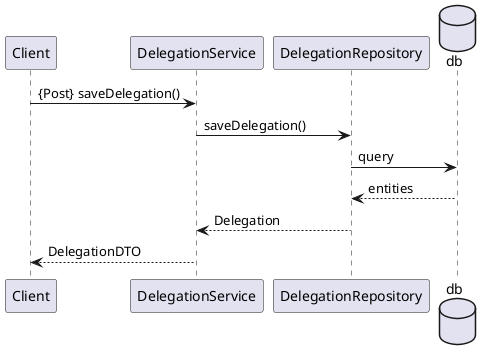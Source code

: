 @startuml UtwórzDelegacje
Client->DelegationService:{Post} saveDelegation()
DelegationService->DelegationRepository:saveDelegation()
database db
DelegationRepository->db:query
db-->DelegationRepository:entities
DelegationRepository-->DelegationService:Delegation
DelegationService-->Client:DelegationDTO
@enduml
